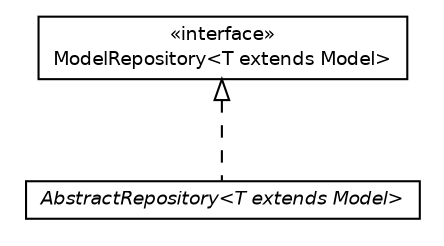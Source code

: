 #!/usr/local/bin/dot
#
# Class diagram 
# Generated by UMLGraph version R5_6 (http://www.umlgraph.org/)
#

digraph G {
	edge [fontname="Helvetica",fontsize=10,labelfontname="Helvetica",labelfontsize=10];
	node [fontname="Helvetica",fontsize=10,shape=plaintext];
	nodesep=0.25;
	ranksep=0.5;
	// net.ljcomputing.repository.impl.AbstractRepository<T extends net.ljcomputing.model.Model>
	c0 [label=<<table title="net.ljcomputing.repository.impl.AbstractRepository" border="0" cellborder="1" cellspacing="0" cellpadding="2" port="p" href="./AbstractRepository.html">
		<tr><td><table border="0" cellspacing="0" cellpadding="1">
<tr><td align="center" balign="center"><font face="Helvetica-Oblique"> AbstractRepository&lt;T extends Model&gt; </font></td></tr>
		</table></td></tr>
		</table>>, URL="./AbstractRepository.html", fontname="Helvetica", fontcolor="black", fontsize=9.0];
	// net.ljcomputing.repository.impl.ModelRepository<T extends net.ljcomputing.model.Model>
	c1 [label=<<table title="net.ljcomputing.repository.impl.ModelRepository" border="0" cellborder="1" cellspacing="0" cellpadding="2" port="p" href="./ModelRepository.html">
		<tr><td><table border="0" cellspacing="0" cellpadding="1">
<tr><td align="center" balign="center"> &#171;interface&#187; </td></tr>
<tr><td align="center" balign="center"> ModelRepository&lt;T extends Model&gt; </td></tr>
		</table></td></tr>
		</table>>, URL="./ModelRepository.html", fontname="Helvetica", fontcolor="black", fontsize=9.0];
	//net.ljcomputing.repository.impl.AbstractRepository<T extends net.ljcomputing.model.Model> implements net.ljcomputing.repository.impl.ModelRepository<T extends net.ljcomputing.model.Model>
	c1:p -> c0:p [dir=back,arrowtail=empty,style=dashed];
}

